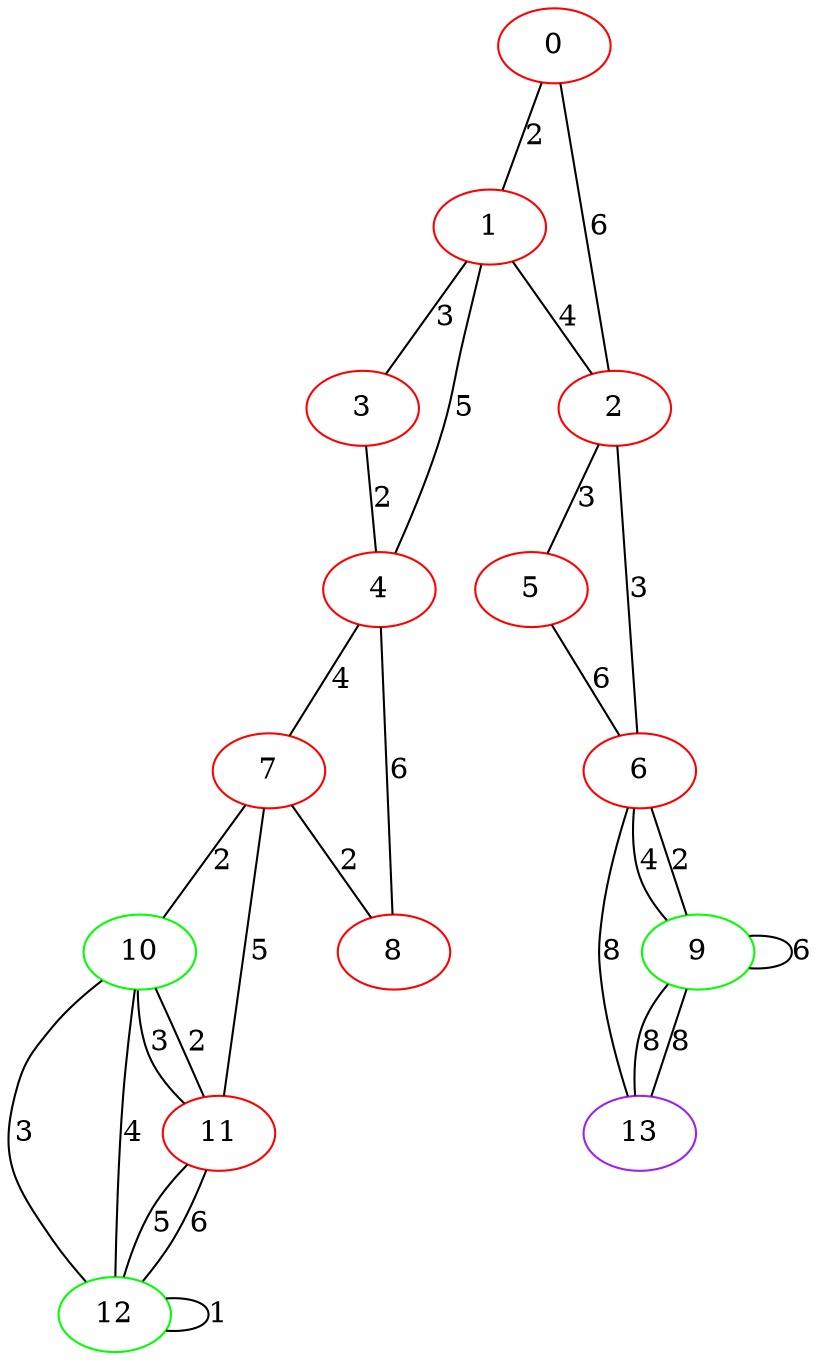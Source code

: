 graph "" {
0 [color=red, weight=1];
1 [color=red, weight=1];
2 [color=red, weight=1];
3 [color=red, weight=1];
4 [color=red, weight=1];
5 [color=red, weight=1];
6 [color=red, weight=1];
7 [color=red, weight=1];
8 [color=red, weight=1];
9 [color=green, weight=2];
10 [color=green, weight=2];
11 [color=red, weight=1];
12 [color=green, weight=2];
13 [color=purple, weight=4];
0 -- 1  [key=0, label=2];
0 -- 2  [key=0, label=6];
1 -- 2  [key=0, label=4];
1 -- 3  [key=0, label=3];
1 -- 4  [key=0, label=5];
2 -- 5  [key=0, label=3];
2 -- 6  [key=0, label=3];
3 -- 4  [key=0, label=2];
4 -- 8  [key=0, label=6];
4 -- 7  [key=0, label=4];
5 -- 6  [key=0, label=6];
6 -- 9  [key=0, label=2];
6 -- 9  [key=1, label=4];
6 -- 13  [key=0, label=8];
7 -- 8  [key=0, label=2];
7 -- 10  [key=0, label=2];
7 -- 11  [key=0, label=5];
9 -- 9  [key=0, label=6];
9 -- 13  [key=0, label=8];
9 -- 13  [key=1, label=8];
10 -- 11  [key=0, label=2];
10 -- 11  [key=1, label=3];
10 -- 12  [key=0, label=3];
10 -- 12  [key=1, label=4];
11 -- 12  [key=0, label=5];
11 -- 12  [key=1, label=6];
12 -- 12  [key=0, label=1];
}
